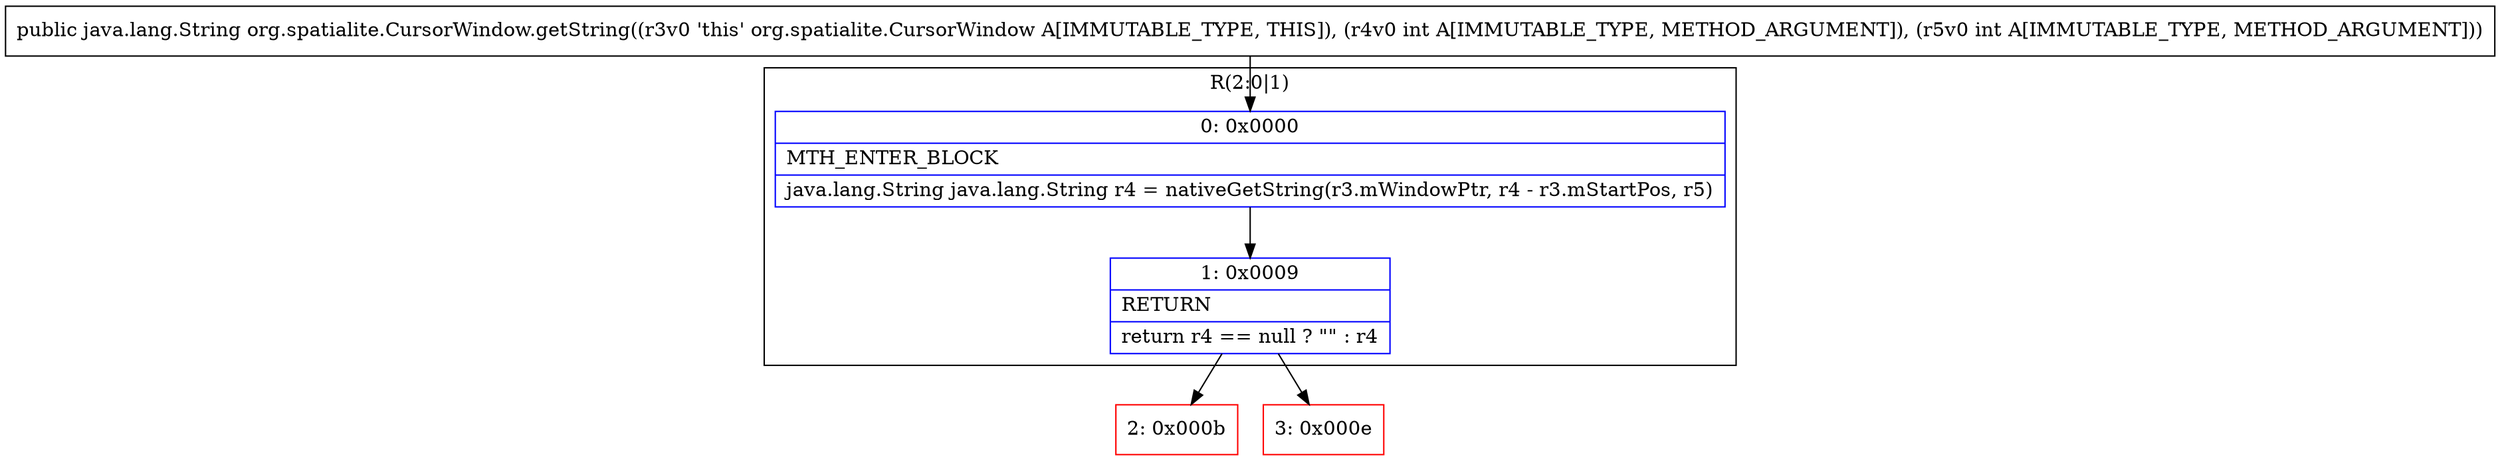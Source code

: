 digraph "CFG fororg.spatialite.CursorWindow.getString(II)Ljava\/lang\/String;" {
subgraph cluster_Region_1663766195 {
label = "R(2:0|1)";
node [shape=record,color=blue];
Node_0 [shape=record,label="{0\:\ 0x0000|MTH_ENTER_BLOCK\l|java.lang.String java.lang.String r4 = nativeGetString(r3.mWindowPtr, r4 \- r3.mStartPos, r5)\l}"];
Node_1 [shape=record,label="{1\:\ 0x0009|RETURN\l|return r4 == null ? \"\" : r4\l}"];
}
Node_2 [shape=record,color=red,label="{2\:\ 0x000b}"];
Node_3 [shape=record,color=red,label="{3\:\ 0x000e}"];
MethodNode[shape=record,label="{public java.lang.String org.spatialite.CursorWindow.getString((r3v0 'this' org.spatialite.CursorWindow A[IMMUTABLE_TYPE, THIS]), (r4v0 int A[IMMUTABLE_TYPE, METHOD_ARGUMENT]), (r5v0 int A[IMMUTABLE_TYPE, METHOD_ARGUMENT])) }"];
MethodNode -> Node_0;
Node_0 -> Node_1;
Node_1 -> Node_2;
Node_1 -> Node_3;
}

